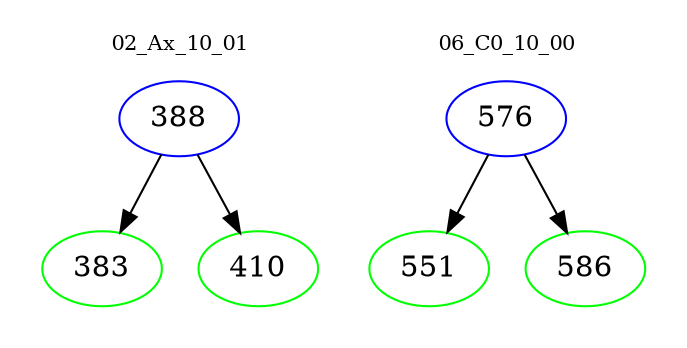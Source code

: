digraph{
subgraph cluster_0 {
color = white
label = "02_Ax_10_01";
fontsize=10;
T0_388 [label="388", color="blue"]
T0_388 -> T0_383 [color="black"]
T0_383 [label="383", color="green"]
T0_388 -> T0_410 [color="black"]
T0_410 [label="410", color="green"]
}
subgraph cluster_1 {
color = white
label = "06_C0_10_00";
fontsize=10;
T1_576 [label="576", color="blue"]
T1_576 -> T1_551 [color="black"]
T1_551 [label="551", color="green"]
T1_576 -> T1_586 [color="black"]
T1_586 [label="586", color="green"]
}
}
